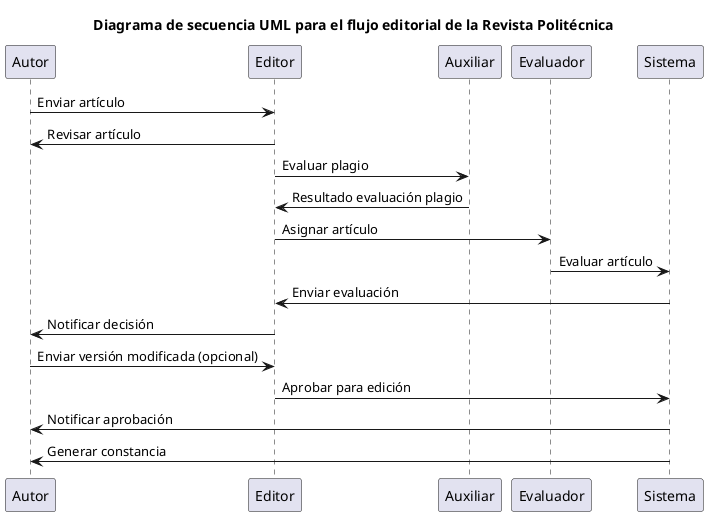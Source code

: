 @startuml
'https://plantuml.com/sequence-diagram


title Diagrama de secuencia UML para el flujo editorial de la Revista Politécnica

participant Autor as Autor
participant Editor as Editor
participant Auxiliar as Auxiliar
participant Evaluador as Evaluador
participant Sistema as Sistema

Autor -> Editor: Enviar artículo
Editor -> Autor: Revisar artículo
Editor -> Auxiliar: Evaluar plagio
Auxiliar -> Editor: Resultado evaluación plagio
Editor -> Evaluador: Asignar artículo
Evaluador -> Sistema: Evaluar artículo
Sistema -> Editor: Enviar evaluación
Editor -> Autor: Notificar decisión
Autor -> Editor: Enviar versión modificada (opcional)
Editor -> Sistema: Aprobar para edición
Sistema -> Autor: Notificar aprobación
Sistema -> Autor: Generar constancia

@enduml
